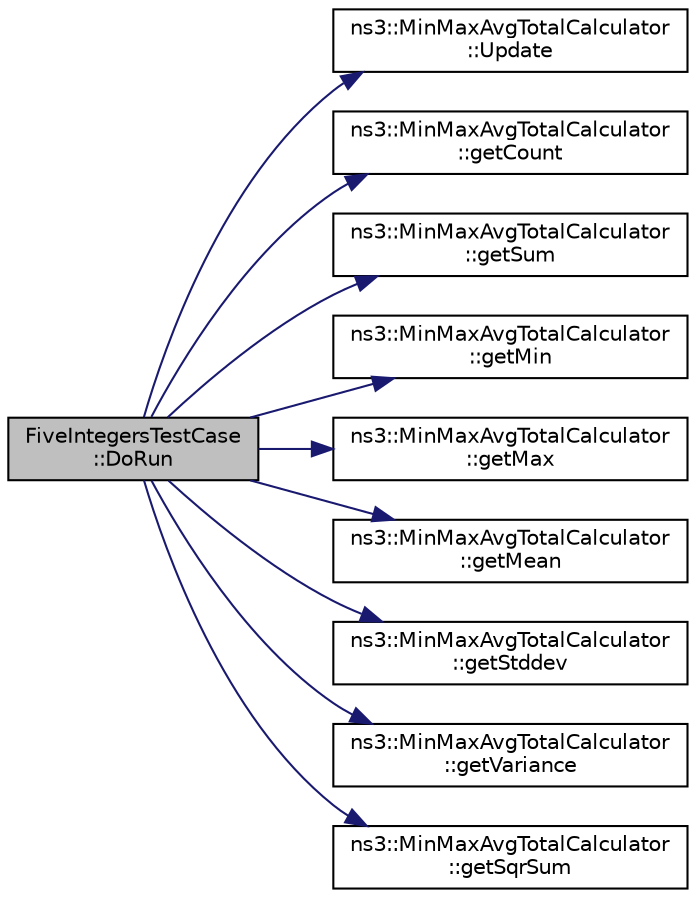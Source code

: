 digraph "FiveIntegersTestCase::DoRun"
{
  edge [fontname="Helvetica",fontsize="10",labelfontname="Helvetica",labelfontsize="10"];
  node [fontname="Helvetica",fontsize="10",shape=record];
  rankdir="LR";
  Node1 [label="FiveIntegersTestCase\l::DoRun",height=0.2,width=0.4,color="black", fillcolor="grey75", style="filled", fontcolor="black"];
  Node1 -> Node2 [color="midnightblue",fontsize="10",style="solid"];
  Node2 [label="ns3::MinMaxAvgTotalCalculator\l::Update",height=0.2,width=0.4,color="black", fillcolor="white", style="filled",URL="$d0/dcd/classns3_1_1MinMaxAvgTotalCalculator.html#acad1745a8441535648ae95c7037a96e1"];
  Node1 -> Node3 [color="midnightblue",fontsize="10",style="solid"];
  Node3 [label="ns3::MinMaxAvgTotalCalculator\l::getCount",height=0.2,width=0.4,color="black", fillcolor="white", style="filled",URL="$d0/dcd/classns3_1_1MinMaxAvgTotalCalculator.html#a8f614c4a6a090665a75cea91a68d4486"];
  Node1 -> Node4 [color="midnightblue",fontsize="10",style="solid"];
  Node4 [label="ns3::MinMaxAvgTotalCalculator\l::getSum",height=0.2,width=0.4,color="black", fillcolor="white", style="filled",URL="$d0/dcd/classns3_1_1MinMaxAvgTotalCalculator.html#ae18def40cc95735a4059b8aefb7ba827"];
  Node1 -> Node5 [color="midnightblue",fontsize="10",style="solid"];
  Node5 [label="ns3::MinMaxAvgTotalCalculator\l::getMin",height=0.2,width=0.4,color="black", fillcolor="white", style="filled",URL="$d0/dcd/classns3_1_1MinMaxAvgTotalCalculator.html#a6a506061da906ea3a1262a5f0394d68e"];
  Node1 -> Node6 [color="midnightblue",fontsize="10",style="solid"];
  Node6 [label="ns3::MinMaxAvgTotalCalculator\l::getMax",height=0.2,width=0.4,color="black", fillcolor="white", style="filled",URL="$d0/dcd/classns3_1_1MinMaxAvgTotalCalculator.html#afb4430b9969e6acc05849bb9df444105"];
  Node1 -> Node7 [color="midnightblue",fontsize="10",style="solid"];
  Node7 [label="ns3::MinMaxAvgTotalCalculator\l::getMean",height=0.2,width=0.4,color="black", fillcolor="white", style="filled",URL="$d0/dcd/classns3_1_1MinMaxAvgTotalCalculator.html#aba502282a75bae4c6f2f8f6fdc872cfe"];
  Node1 -> Node8 [color="midnightblue",fontsize="10",style="solid"];
  Node8 [label="ns3::MinMaxAvgTotalCalculator\l::getStddev",height=0.2,width=0.4,color="black", fillcolor="white", style="filled",URL="$d0/dcd/classns3_1_1MinMaxAvgTotalCalculator.html#a7dfbeb8a90ff11304b32df5f1b49482a"];
  Node1 -> Node9 [color="midnightblue",fontsize="10",style="solid"];
  Node9 [label="ns3::MinMaxAvgTotalCalculator\l::getVariance",height=0.2,width=0.4,color="black", fillcolor="white", style="filled",URL="$d0/dcd/classns3_1_1MinMaxAvgTotalCalculator.html#a3dbf06a0a31cdab9dd780a6f263f6a55"];
  Node1 -> Node10 [color="midnightblue",fontsize="10",style="solid"];
  Node10 [label="ns3::MinMaxAvgTotalCalculator\l::getSqrSum",height=0.2,width=0.4,color="black", fillcolor="white", style="filled",URL="$d0/dcd/classns3_1_1MinMaxAvgTotalCalculator.html#a5f7ce191a74642f91590ede3c5c0315a"];
}
